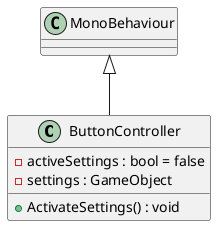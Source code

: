 @startuml
class ButtonController {
    - activeSettings : bool = false
    - settings : GameObject
    + ActivateSettings() : void
}
MonoBehaviour <|-- ButtonController
@enduml
